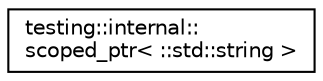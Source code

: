 digraph "Graphical Class Hierarchy"
{
 // LATEX_PDF_SIZE
  edge [fontname="Helvetica",fontsize="10",labelfontname="Helvetica",labelfontsize="10"];
  node [fontname="Helvetica",fontsize="10",shape=record];
  rankdir="LR";
  Node0 [label="testing::internal::\lscoped_ptr\< ::std::string \>",height=0.2,width=0.4,color="black", fillcolor="white", style="filled",URL="$classtesting_1_1internal_1_1scoped__ptr.html",tooltip=" "];
}
